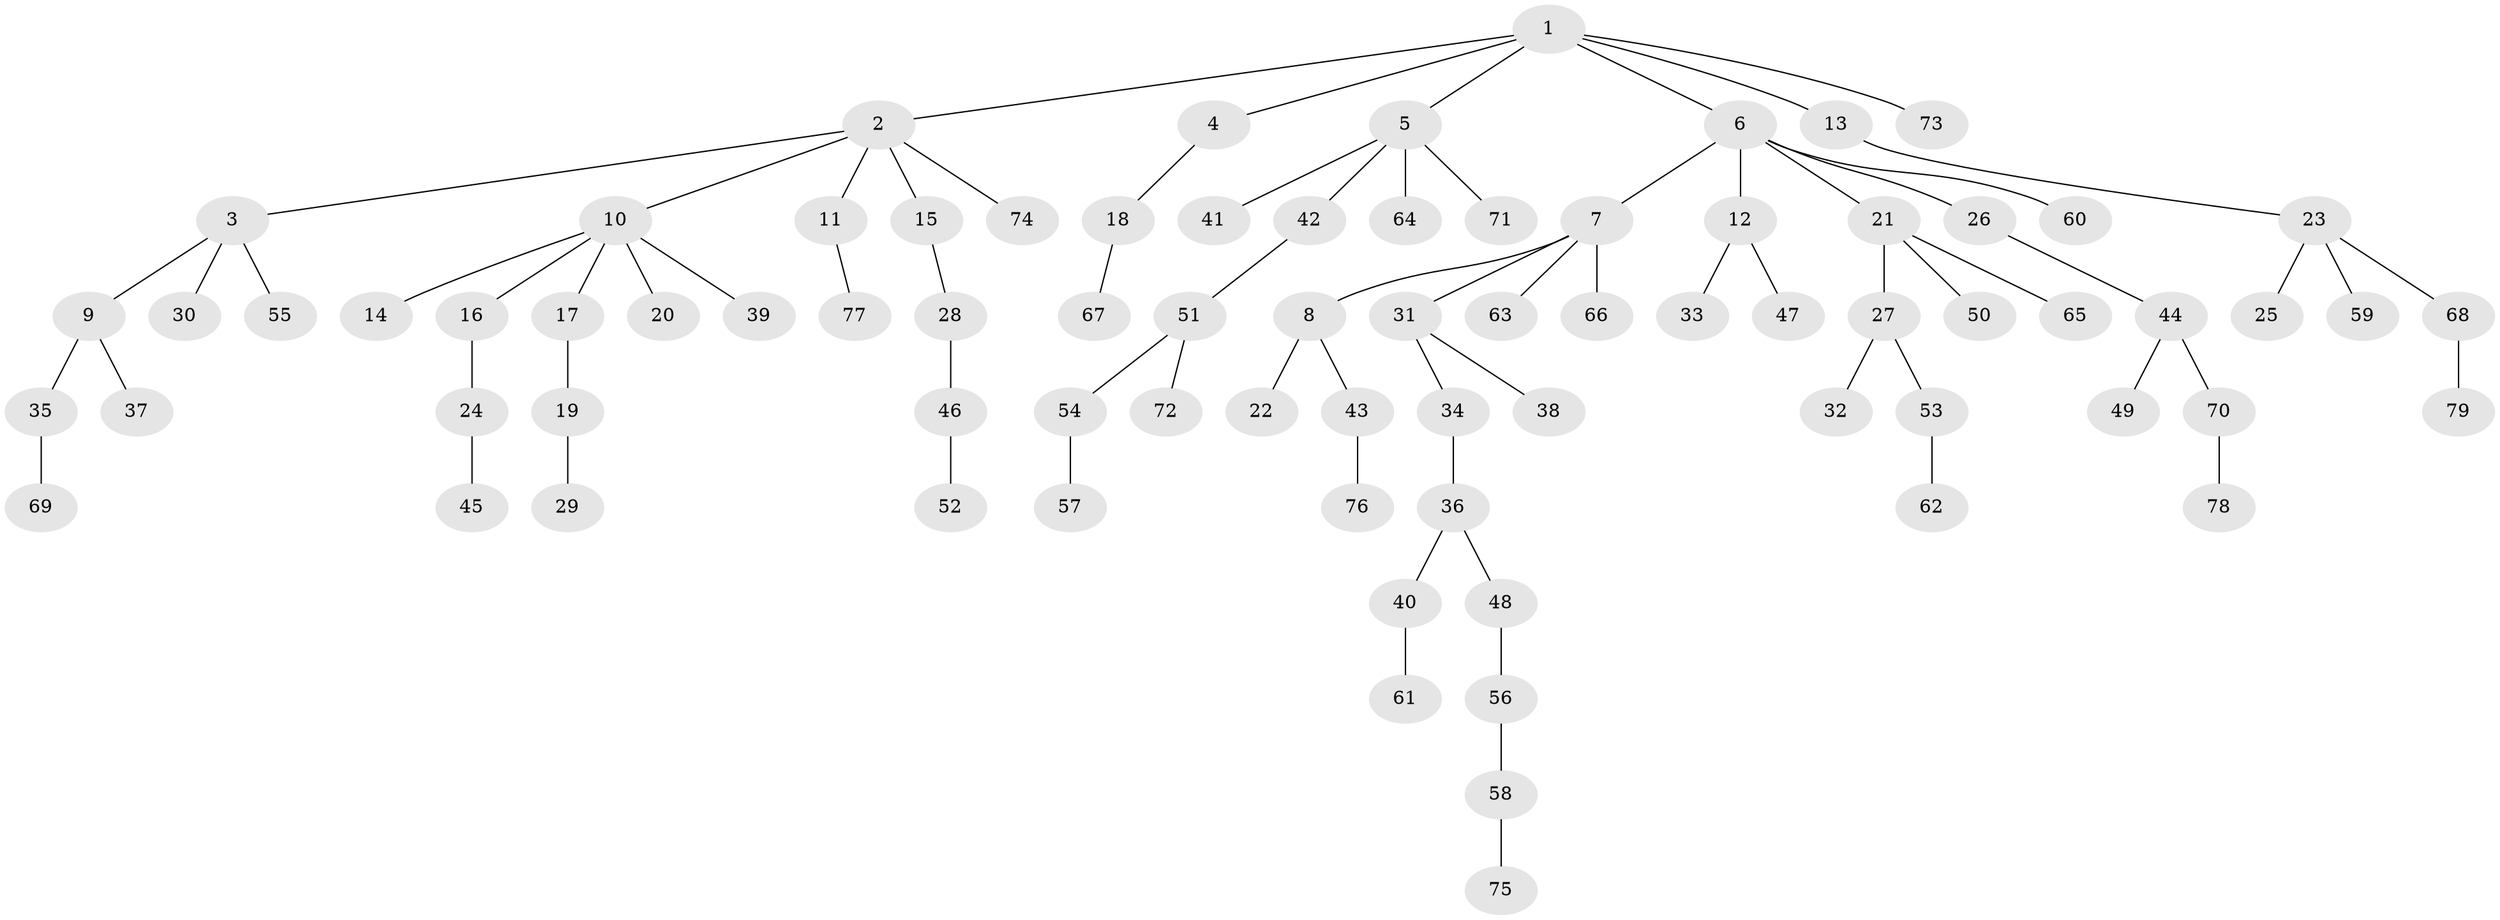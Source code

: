// Generated by graph-tools (version 1.1) at 2025/26/03/09/25 03:26:32]
// undirected, 79 vertices, 78 edges
graph export_dot {
graph [start="1"]
  node [color=gray90,style=filled];
  1;
  2;
  3;
  4;
  5;
  6;
  7;
  8;
  9;
  10;
  11;
  12;
  13;
  14;
  15;
  16;
  17;
  18;
  19;
  20;
  21;
  22;
  23;
  24;
  25;
  26;
  27;
  28;
  29;
  30;
  31;
  32;
  33;
  34;
  35;
  36;
  37;
  38;
  39;
  40;
  41;
  42;
  43;
  44;
  45;
  46;
  47;
  48;
  49;
  50;
  51;
  52;
  53;
  54;
  55;
  56;
  57;
  58;
  59;
  60;
  61;
  62;
  63;
  64;
  65;
  66;
  67;
  68;
  69;
  70;
  71;
  72;
  73;
  74;
  75;
  76;
  77;
  78;
  79;
  1 -- 2;
  1 -- 4;
  1 -- 5;
  1 -- 6;
  1 -- 13;
  1 -- 73;
  2 -- 3;
  2 -- 10;
  2 -- 11;
  2 -- 15;
  2 -- 74;
  3 -- 9;
  3 -- 30;
  3 -- 55;
  4 -- 18;
  5 -- 41;
  5 -- 42;
  5 -- 64;
  5 -- 71;
  6 -- 7;
  6 -- 12;
  6 -- 21;
  6 -- 26;
  6 -- 60;
  7 -- 8;
  7 -- 31;
  7 -- 63;
  7 -- 66;
  8 -- 22;
  8 -- 43;
  9 -- 35;
  9 -- 37;
  10 -- 14;
  10 -- 16;
  10 -- 17;
  10 -- 20;
  10 -- 39;
  11 -- 77;
  12 -- 33;
  12 -- 47;
  13 -- 23;
  15 -- 28;
  16 -- 24;
  17 -- 19;
  18 -- 67;
  19 -- 29;
  21 -- 27;
  21 -- 50;
  21 -- 65;
  23 -- 25;
  23 -- 59;
  23 -- 68;
  24 -- 45;
  26 -- 44;
  27 -- 32;
  27 -- 53;
  28 -- 46;
  31 -- 34;
  31 -- 38;
  34 -- 36;
  35 -- 69;
  36 -- 40;
  36 -- 48;
  40 -- 61;
  42 -- 51;
  43 -- 76;
  44 -- 49;
  44 -- 70;
  46 -- 52;
  48 -- 56;
  51 -- 54;
  51 -- 72;
  53 -- 62;
  54 -- 57;
  56 -- 58;
  58 -- 75;
  68 -- 79;
  70 -- 78;
}
